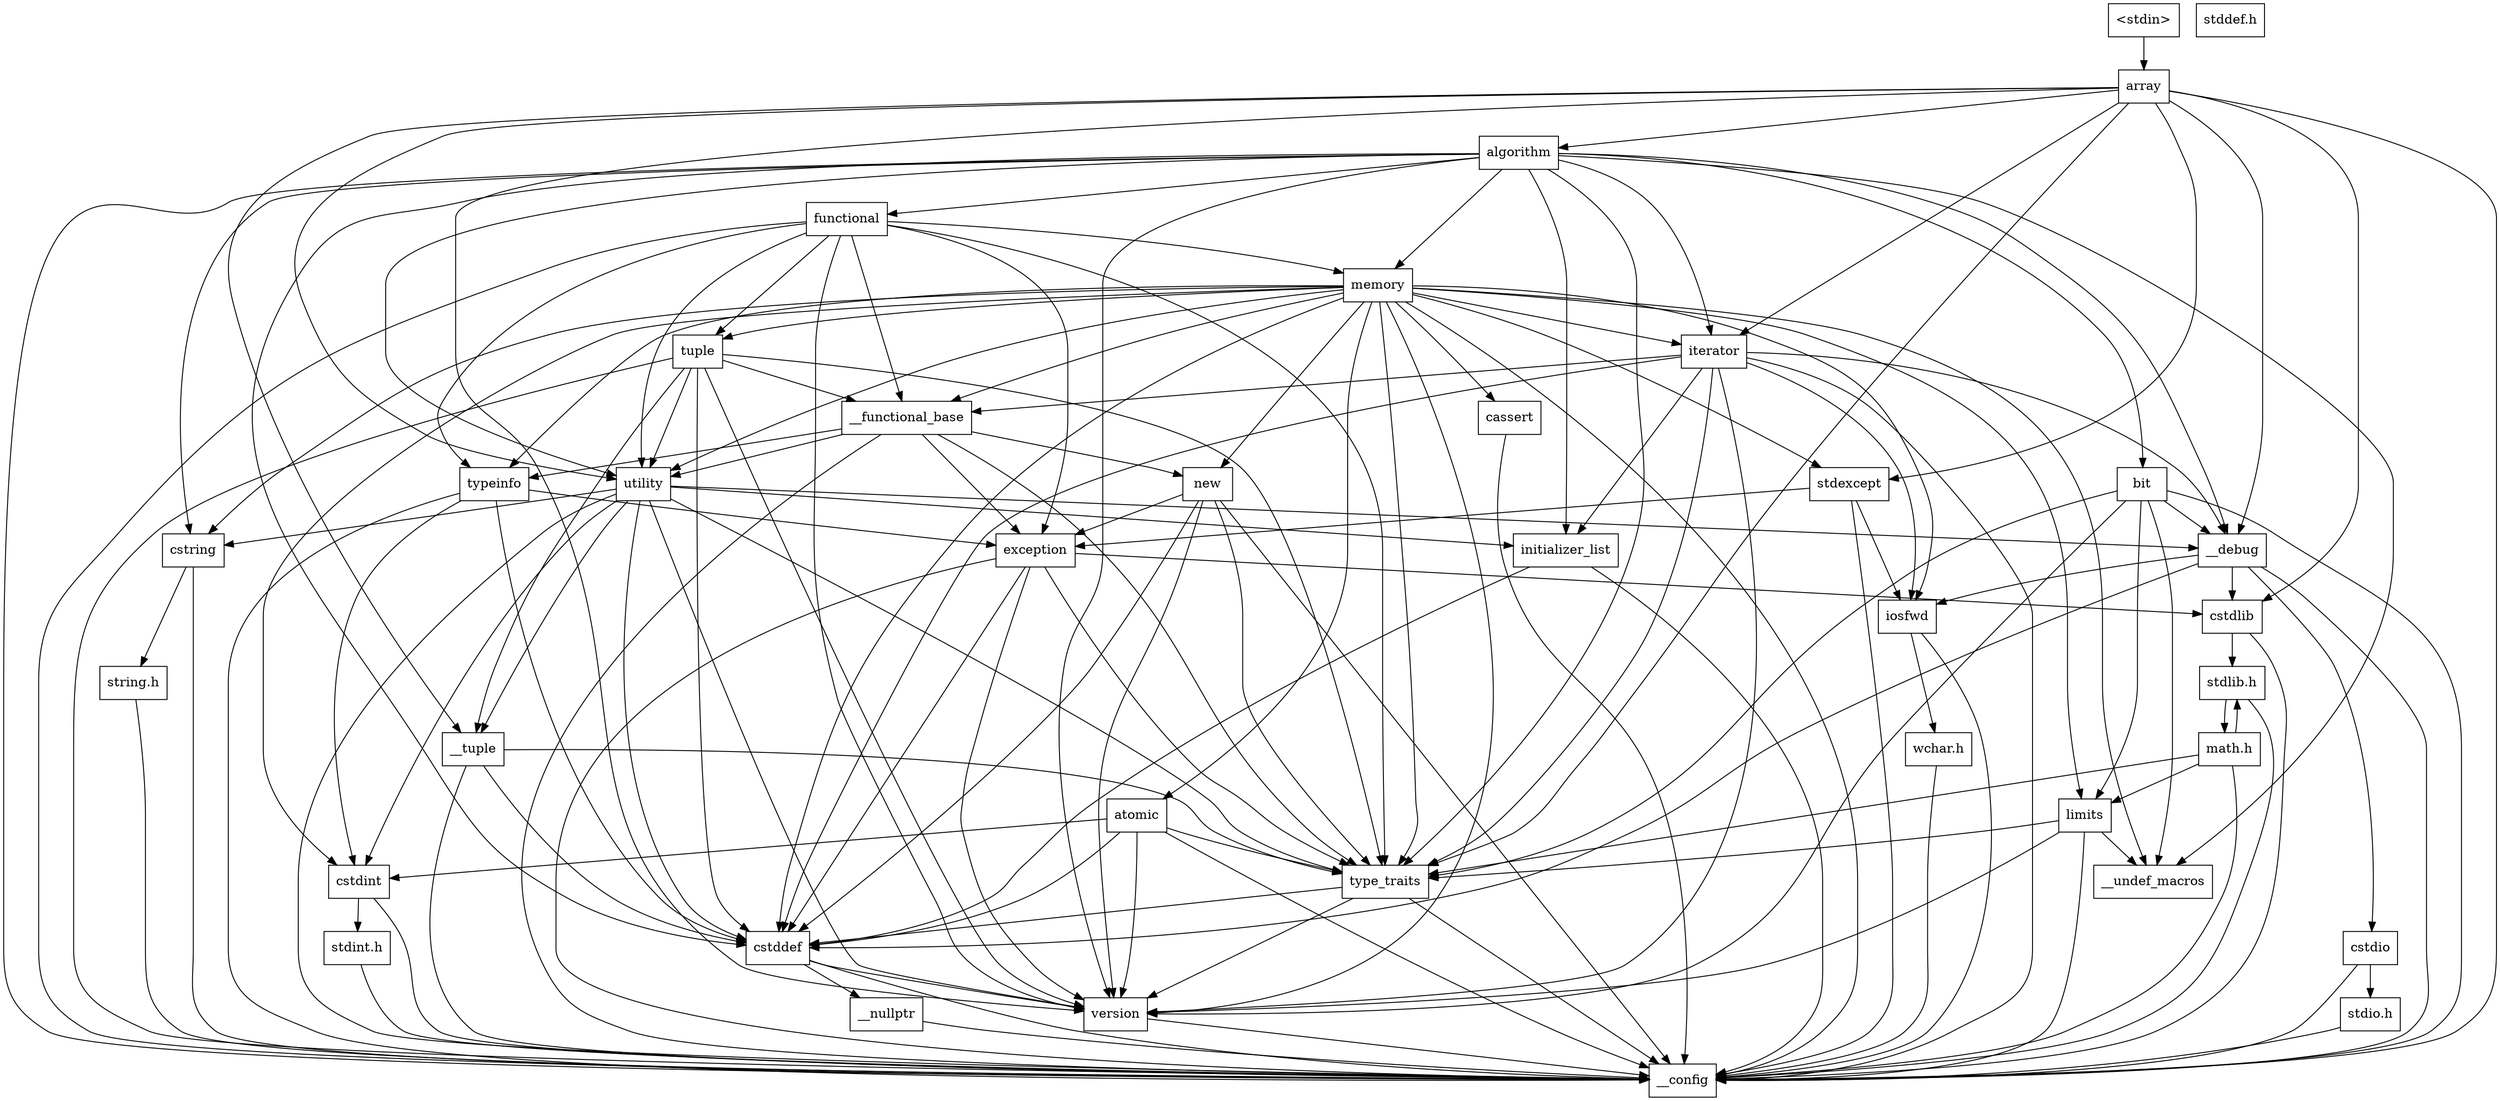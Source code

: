 digraph "dependencies" {
  header_0 [ shape="box", label="\<stdin\>" ];
  header_1 [ shape="box", label="array" ];
  header_100 [ shape="box", label="__functional_base" ];
  header_101 [ shape="box", label="typeinfo" ];
  header_102 [ shape="box", label="exception" ];
  header_103 [ shape="box", label="new" ];
  header_104 [ shape="box", label="algorithm" ];
  header_105 [ shape="box", label="memory" ];
  header_106 [ shape="box", label="tuple" ];
  header_107 [ shape="box", label="stdexcept" ];
  header_108 [ shape="box", label="cassert" ];
  header_11 [ shape="box", label="__tuple" ];
  header_110 [ shape="box", label="atomic" ];
  header_111 [ shape="box", label="functional" ];
  header_112 [ shape="box", label="bit" ];
  header_12 [ shape="box", label="cstddef" ];
  header_13 [ shape="box", label="version" ];
  header_16 [ shape="box", label="__nullptr" ];
  header_17 [ shape="box", label="type_traits" ];
  header_18 [ shape="box", label="utility" ];
  header_19 [ shape="box", label="initializer_list" ];
  header_2 [ shape="box", label="__config" ];
  header_20 [ shape="box", label="cstring" ];
  header_21 [ shape="box", label="string.h" ];
  header_24 [ shape="box", label="stddef.h" ];
  header_28 [ shape="box", label="cstdint" ];
  header_29 [ shape="box", label="stdint.h" ];
  header_37 [ shape="box", label="__debug" ];
  header_38 [ shape="box", label="iosfwd" ];
  header_39 [ shape="box", label="wchar.h" ];
  header_49 [ shape="box", label="cstdlib" ];
  header_50 [ shape="box", label="stdlib.h" ];
  header_75 [ shape="box", label="math.h" ];
  header_87 [ shape="box", label="limits" ];
  header_88 [ shape="box", label="__undef_macros" ];
  header_89 [ shape="box", label="cstdio" ];
  header_90 [ shape="box", label="stdio.h" ];
  header_99 [ shape="box", label="iterator" ];
  header_75 -> header_50;
  header_75 -> header_2;
  header_75 -> header_17;
  header_75 -> header_87;
  header_112 -> header_17;
  header_112 -> header_13;
  header_112 -> header_37;
  header_112 -> header_88;
  header_112 -> header_2;
  header_112 -> header_87;
  header_110 -> header_17;
  header_110 -> header_2;
  header_110 -> header_28;
  header_110 -> header_12;
  header_110 -> header_13;
  header_111 -> header_17;
  header_111 -> header_13;
  header_111 -> header_18;
  header_111 -> header_2;
  header_111 -> header_105;
  header_111 -> header_106;
  header_111 -> header_101;
  header_111 -> header_100;
  header_111 -> header_102;
  header_105 -> header_17;
  header_105 -> header_28;
  header_105 -> header_12;
  header_105 -> header_13;
  header_105 -> header_87;
  header_105 -> header_18;
  header_105 -> header_20;
  header_105 -> header_110;
  header_105 -> header_88;
  header_105 -> header_38;
  header_105 -> header_99;
  header_105 -> header_2;
  header_105 -> header_107;
  header_105 -> header_106;
  header_105 -> header_101;
  header_105 -> header_100;
  header_105 -> header_103;
  header_105 -> header_108;
  header_104 -> header_17;
  header_104 -> header_12;
  header_104 -> header_13;
  header_104 -> header_37;
  header_104 -> header_18;
  header_104 -> header_19;
  header_104 -> header_20;
  header_104 -> header_88;
  header_104 -> header_2;
  header_104 -> header_99;
  header_104 -> header_105;
  header_104 -> header_112;
  header_104 -> header_111;
  header_107 -> header_2;
  header_107 -> header_38;
  header_107 -> header_102;
  header_106 -> header_17;
  header_106 -> header_11;
  header_106 -> header_12;
  header_106 -> header_13;
  header_106 -> header_18;
  header_106 -> header_2;
  header_106 -> header_100;
  header_101 -> header_2;
  header_101 -> header_28;
  header_101 -> header_12;
  header_101 -> header_102;
  header_100 -> header_17;
  header_100 -> header_18;
  header_100 -> header_2;
  header_100 -> header_101;
  header_100 -> header_103;
  header_100 -> header_102;
  header_49 -> header_50;
  header_49 -> header_2;
  header_0 -> header_1;
  header_1 -> header_17;
  header_1 -> header_11;
  header_1 -> header_13;
  header_1 -> header_37;
  header_1 -> header_18;
  header_1 -> header_2;
  header_1 -> header_99;
  header_1 -> header_104;
  header_1 -> header_107;
  header_1 -> header_49;
  header_50 -> header_2;
  header_50 -> header_75;
  header_29 -> header_2;
  header_28 -> header_29;
  header_28 -> header_2;
  header_21 -> header_2;
  header_20 -> header_21;
  header_20 -> header_2;
  header_38 -> header_2;
  header_38 -> header_39;
  header_39 -> header_2;
  header_37 -> header_12;
  header_37 -> header_89;
  header_37 -> header_2;
  header_37 -> header_49;
  header_37 -> header_38;
  header_108 -> header_2;
  header_89 -> header_90;
  header_89 -> header_2;
  header_87 -> header_17;
  header_87 -> header_2;
  header_87 -> header_88;
  header_87 -> header_13;
  header_103 -> header_17;
  header_103 -> header_2;
  header_103 -> header_13;
  header_103 -> header_12;
  header_103 -> header_102;
  header_102 -> header_17;
  header_102 -> header_2;
  header_102 -> header_49;
  header_102 -> header_12;
  header_102 -> header_13;
  header_16 -> header_2;
  header_17 -> header_2;
  header_17 -> header_12;
  header_17 -> header_13;
  header_11 -> header_17;
  header_11 -> header_2;
  header_11 -> header_12;
  header_12 -> header_16;
  header_12 -> header_2;
  header_12 -> header_13;
  header_13 -> header_2;
  header_18 -> header_17;
  header_18 -> header_11;
  header_18 -> header_12;
  header_18 -> header_13;
  header_18 -> header_37;
  header_18 -> header_20;
  header_18 -> header_19;
  header_18 -> header_2;
  header_18 -> header_28;
  header_19 -> header_2;
  header_19 -> header_12;
  header_99 -> header_17;
  header_99 -> header_38;
  header_99 -> header_12;
  header_99 -> header_13;
  header_99 -> header_37;
  header_99 -> header_19;
  header_99 -> header_2;
  header_99 -> header_100;
  header_90 -> header_2;
}